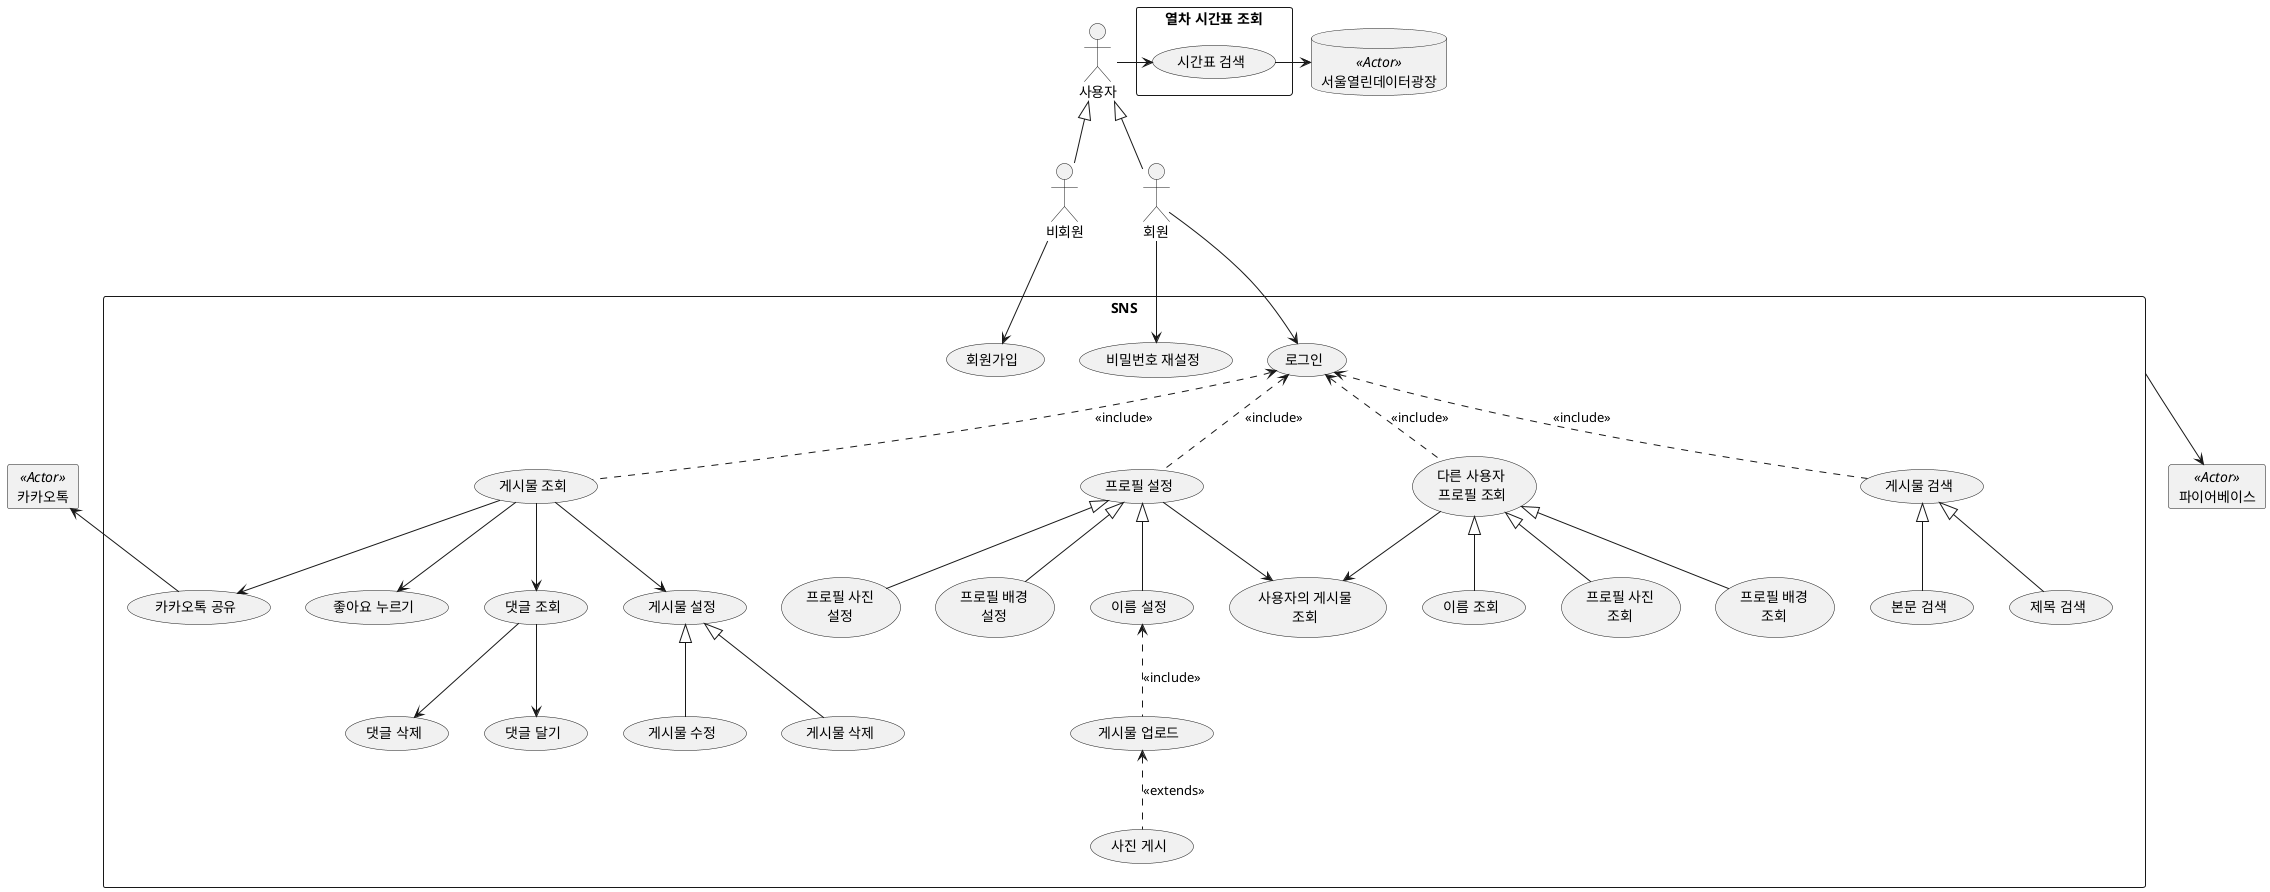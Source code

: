 @startuml

database 서울열린데이터광장 as db <<Actor>>
card 파이어베이스 as fb <<Actor>>
card 카카오톡  as kt <<Actor>>
actor :사용자: as User
actor :비회원: as nUser
actor :회원: as yUser

User <|-down- nUser
User <|-- yUser

rectangle "열차 시간표 조회" {
    User -right-> (시간표 검색)
    (시간표 검색) -right-> db
}

rectangle SNS {
    nUser --> (회원가입)
    yUser --> (로그인)
    yUser --> (비밀번호 재설정)
    (로그인) <.. (게시물 검색) : <<include>>
    (로그인) <.. (게시물 조회) : <<include>>
    (로그인) <.. (프로필 설정) : <<include>>
    (로그인) <.. (다른 사용자 \n프로필 조회) : <<include>>

    (프로필 설정) <|-- (이름 설정)
    (프로필 설정) <|-- (프로필 사진\n설정)
    (프로필 설정) <|-- (프로필 배경\n설정)
    (프로필 설정) --> (사용자의 게시물\n조회)

    (다른 사용자 \n프로필 조회) <|-- (이름 조회)
    (다른 사용자 \n프로필 조회) <|-- (프로필 사진\n조회)
    (다른 사용자 \n프로필 조회) <|-- (프로필 배경\n조회)
    (다른 사용자 \n프로필 조회) --> (사용자의 게시물\n조회)

    (이름 설정) <.. (게시물 업로드) : <<include>>
    (게시물 업로드) <.. (사진 게시) : <<extends>>

    (게시물 조회) --> (게시물 설정)
    (게시물 조회) --> (좋아요 누르기)
    (게시물 조회) --> (댓글 조회)
    (게시물 조회) --> (카카오톡 공유)

    (게시물 검색) <|-- (제목 검색)
    (게시물 검색) <|-- (본문 검색)

    (게시물 설정) <|-- (게시물 수정)
    (게시물 설정) <|-- (게시물 삭제)

    (댓글 조회) --> (댓글 삭제)
    (댓글 조회) --> (댓글 달기)
}

(카카오톡 공유) -u-> kt
SNS --> fb

@enduml